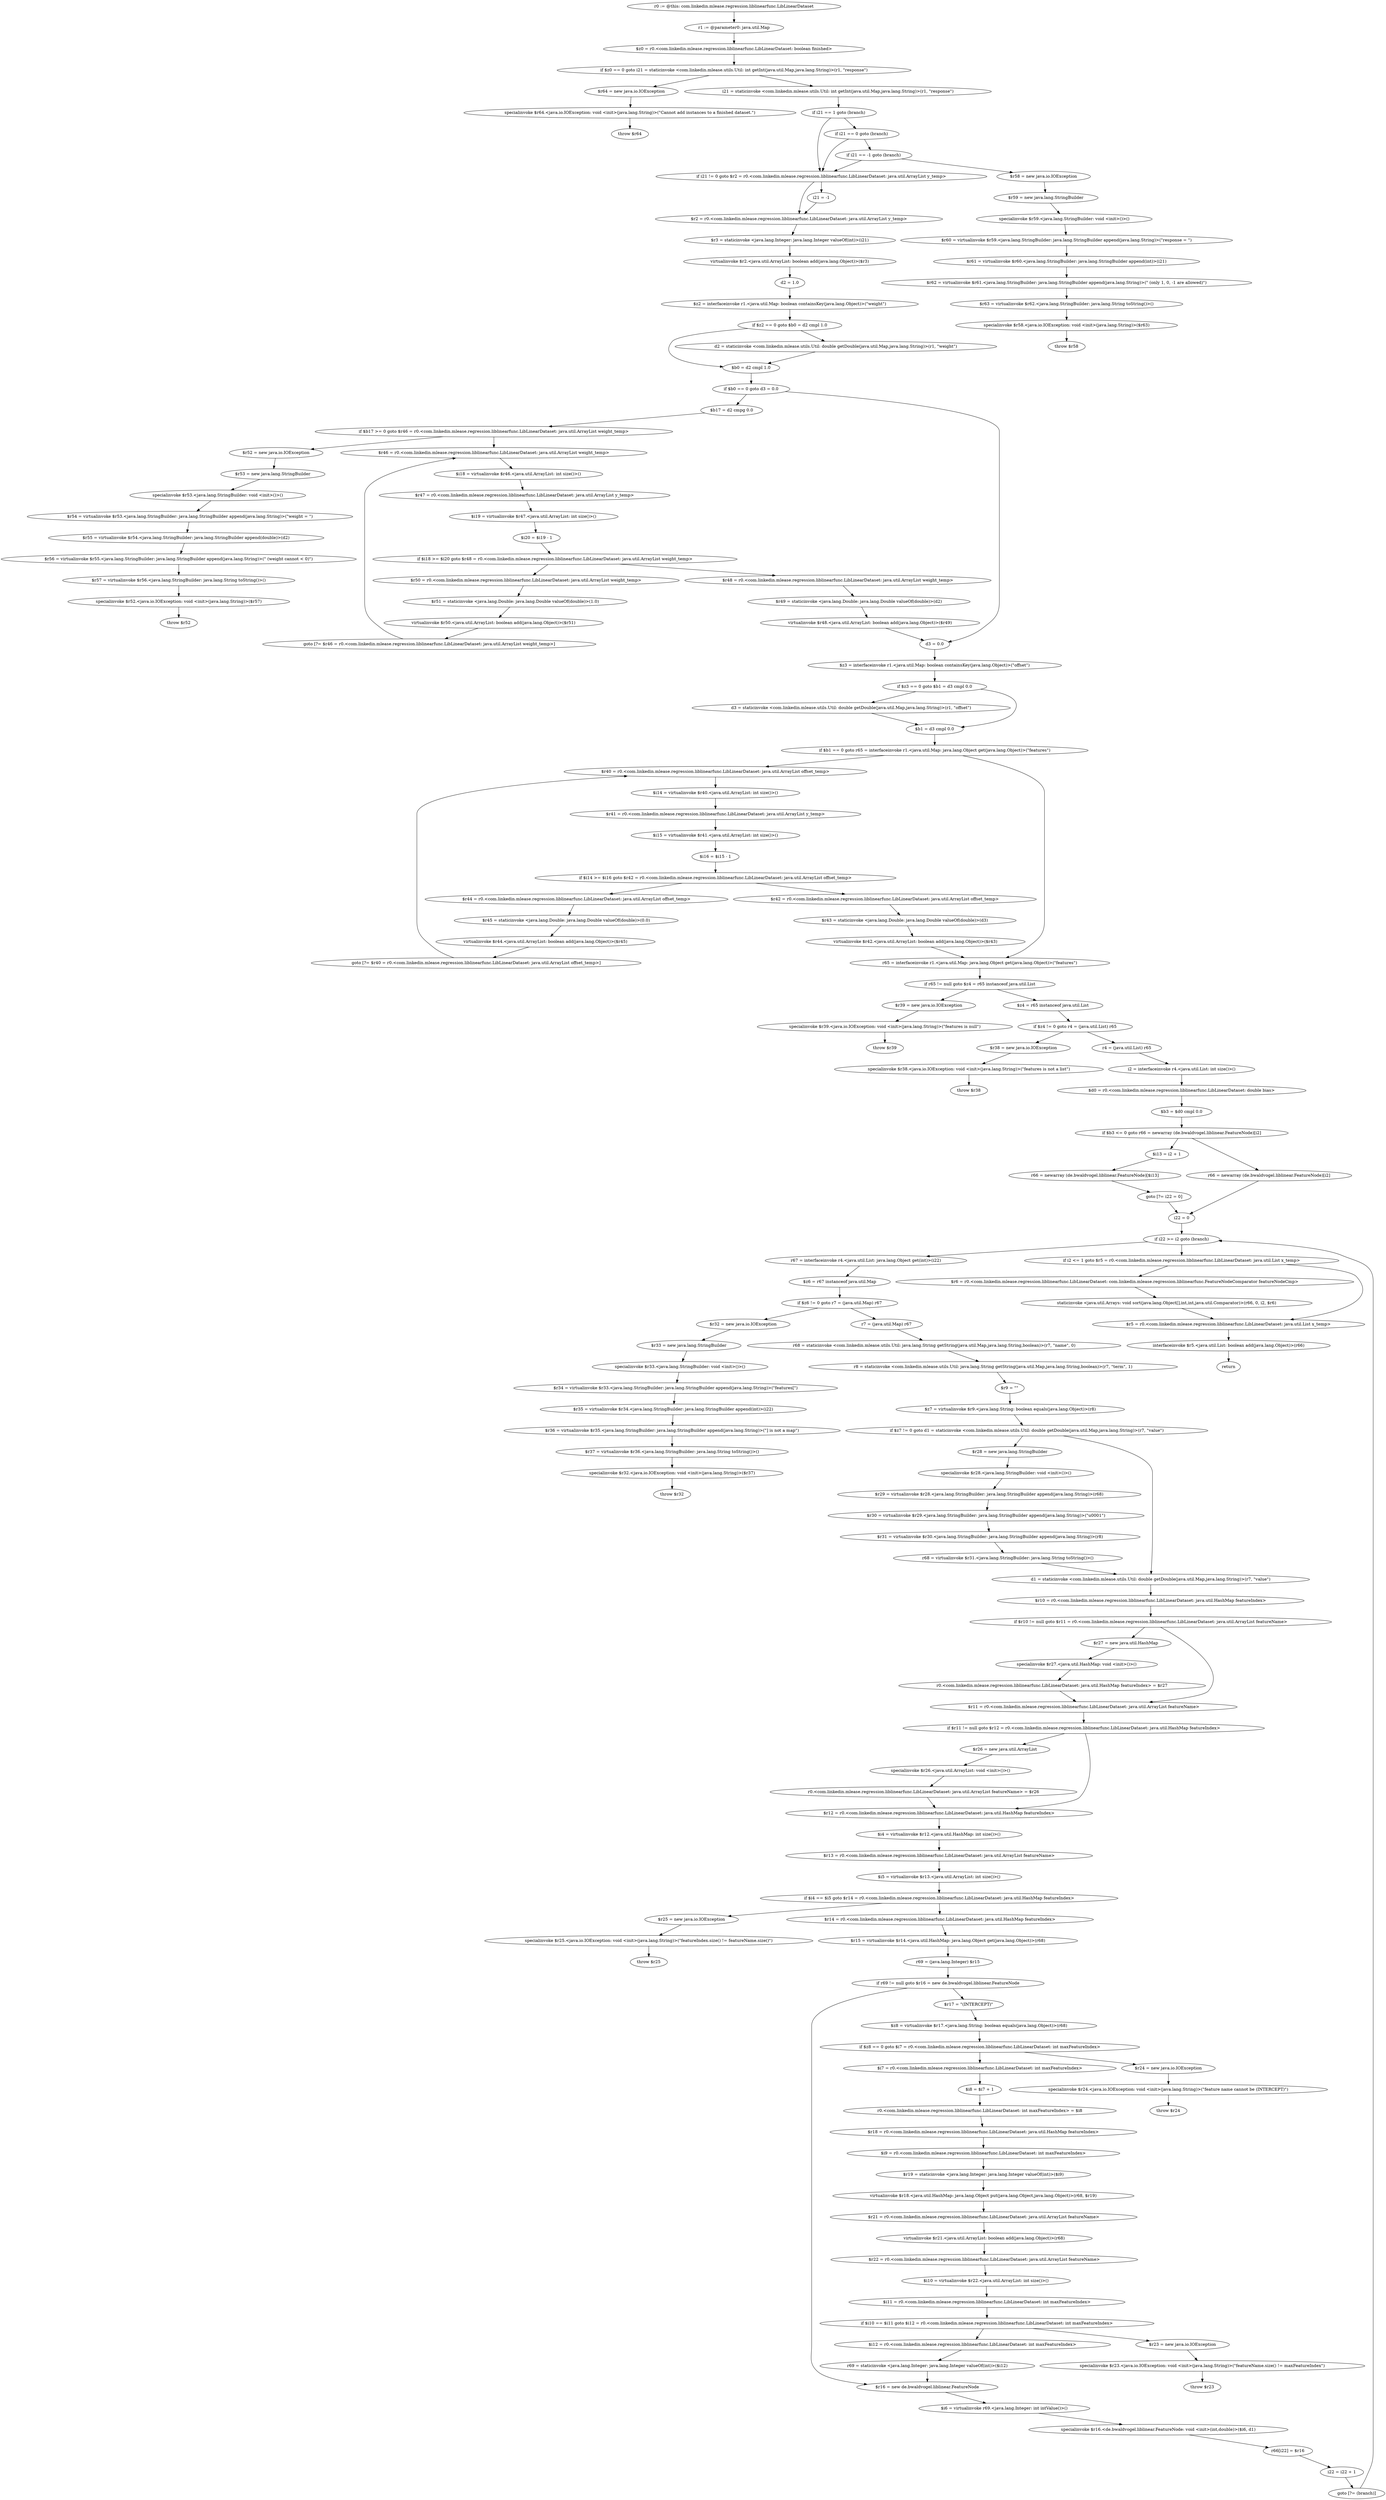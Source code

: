 digraph "unitGraph" {
    "r0 := @this: com.linkedin.mlease.regression.liblinearfunc.LibLinearDataset"
    "r1 := @parameter0: java.util.Map"
    "$z0 = r0.<com.linkedin.mlease.regression.liblinearfunc.LibLinearDataset: boolean finished>"
    "if $z0 == 0 goto i21 = staticinvoke <com.linkedin.mlease.utils.Util: int getInt(java.util.Map,java.lang.String)>(r1, \"response\")"
    "$r64 = new java.io.IOException"
    "specialinvoke $r64.<java.io.IOException: void <init>(java.lang.String)>(\"Cannot add instances to a finished dataset.\")"
    "throw $r64"
    "i21 = staticinvoke <com.linkedin.mlease.utils.Util: int getInt(java.util.Map,java.lang.String)>(r1, \"response\")"
    "if i21 == 1 goto (branch)"
    "if i21 == 0 goto (branch)"
    "if i21 == -1 goto (branch)"
    "$r58 = new java.io.IOException"
    "$r59 = new java.lang.StringBuilder"
    "specialinvoke $r59.<java.lang.StringBuilder: void <init>()>()"
    "$r60 = virtualinvoke $r59.<java.lang.StringBuilder: java.lang.StringBuilder append(java.lang.String)>(\"response = \")"
    "$r61 = virtualinvoke $r60.<java.lang.StringBuilder: java.lang.StringBuilder append(int)>(i21)"
    "$r62 = virtualinvoke $r61.<java.lang.StringBuilder: java.lang.StringBuilder append(java.lang.String)>(\" (only 1, 0, -1 are allowed)\")"
    "$r63 = virtualinvoke $r62.<java.lang.StringBuilder: java.lang.String toString()>()"
    "specialinvoke $r58.<java.io.IOException: void <init>(java.lang.String)>($r63)"
    "throw $r58"
    "if i21 != 0 goto $r2 = r0.<com.linkedin.mlease.regression.liblinearfunc.LibLinearDataset: java.util.ArrayList y_temp>"
    "i21 = -1"
    "$r2 = r0.<com.linkedin.mlease.regression.liblinearfunc.LibLinearDataset: java.util.ArrayList y_temp>"
    "$r3 = staticinvoke <java.lang.Integer: java.lang.Integer valueOf(int)>(i21)"
    "virtualinvoke $r2.<java.util.ArrayList: boolean add(java.lang.Object)>($r3)"
    "d2 = 1.0"
    "$z2 = interfaceinvoke r1.<java.util.Map: boolean containsKey(java.lang.Object)>(\"weight\")"
    "if $z2 == 0 goto $b0 = d2 cmpl 1.0"
    "d2 = staticinvoke <com.linkedin.mlease.utils.Util: double getDouble(java.util.Map,java.lang.String)>(r1, \"weight\")"
    "$b0 = d2 cmpl 1.0"
    "if $b0 == 0 goto d3 = 0.0"
    "$b17 = d2 cmpg 0.0"
    "if $b17 >= 0 goto $r46 = r0.<com.linkedin.mlease.regression.liblinearfunc.LibLinearDataset: java.util.ArrayList weight_temp>"
    "$r52 = new java.io.IOException"
    "$r53 = new java.lang.StringBuilder"
    "specialinvoke $r53.<java.lang.StringBuilder: void <init>()>()"
    "$r54 = virtualinvoke $r53.<java.lang.StringBuilder: java.lang.StringBuilder append(java.lang.String)>(\"weight = \")"
    "$r55 = virtualinvoke $r54.<java.lang.StringBuilder: java.lang.StringBuilder append(double)>(d2)"
    "$r56 = virtualinvoke $r55.<java.lang.StringBuilder: java.lang.StringBuilder append(java.lang.String)>(\" (weight cannot < 0)\")"
    "$r57 = virtualinvoke $r56.<java.lang.StringBuilder: java.lang.String toString()>()"
    "specialinvoke $r52.<java.io.IOException: void <init>(java.lang.String)>($r57)"
    "throw $r52"
    "$r46 = r0.<com.linkedin.mlease.regression.liblinearfunc.LibLinearDataset: java.util.ArrayList weight_temp>"
    "$i18 = virtualinvoke $r46.<java.util.ArrayList: int size()>()"
    "$r47 = r0.<com.linkedin.mlease.regression.liblinearfunc.LibLinearDataset: java.util.ArrayList y_temp>"
    "$i19 = virtualinvoke $r47.<java.util.ArrayList: int size()>()"
    "$i20 = $i19 - 1"
    "if $i18 >= $i20 goto $r48 = r0.<com.linkedin.mlease.regression.liblinearfunc.LibLinearDataset: java.util.ArrayList weight_temp>"
    "$r50 = r0.<com.linkedin.mlease.regression.liblinearfunc.LibLinearDataset: java.util.ArrayList weight_temp>"
    "$r51 = staticinvoke <java.lang.Double: java.lang.Double valueOf(double)>(1.0)"
    "virtualinvoke $r50.<java.util.ArrayList: boolean add(java.lang.Object)>($r51)"
    "goto [?= $r46 = r0.<com.linkedin.mlease.regression.liblinearfunc.LibLinearDataset: java.util.ArrayList weight_temp>]"
    "$r48 = r0.<com.linkedin.mlease.regression.liblinearfunc.LibLinearDataset: java.util.ArrayList weight_temp>"
    "$r49 = staticinvoke <java.lang.Double: java.lang.Double valueOf(double)>(d2)"
    "virtualinvoke $r48.<java.util.ArrayList: boolean add(java.lang.Object)>($r49)"
    "d3 = 0.0"
    "$z3 = interfaceinvoke r1.<java.util.Map: boolean containsKey(java.lang.Object)>(\"offset\")"
    "if $z3 == 0 goto $b1 = d3 cmpl 0.0"
    "d3 = staticinvoke <com.linkedin.mlease.utils.Util: double getDouble(java.util.Map,java.lang.String)>(r1, \"offset\")"
    "$b1 = d3 cmpl 0.0"
    "if $b1 == 0 goto r65 = interfaceinvoke r1.<java.util.Map: java.lang.Object get(java.lang.Object)>(\"features\")"
    "$r40 = r0.<com.linkedin.mlease.regression.liblinearfunc.LibLinearDataset: java.util.ArrayList offset_temp>"
    "$i14 = virtualinvoke $r40.<java.util.ArrayList: int size()>()"
    "$r41 = r0.<com.linkedin.mlease.regression.liblinearfunc.LibLinearDataset: java.util.ArrayList y_temp>"
    "$i15 = virtualinvoke $r41.<java.util.ArrayList: int size()>()"
    "$i16 = $i15 - 1"
    "if $i14 >= $i16 goto $r42 = r0.<com.linkedin.mlease.regression.liblinearfunc.LibLinearDataset: java.util.ArrayList offset_temp>"
    "$r44 = r0.<com.linkedin.mlease.regression.liblinearfunc.LibLinearDataset: java.util.ArrayList offset_temp>"
    "$r45 = staticinvoke <java.lang.Double: java.lang.Double valueOf(double)>(0.0)"
    "virtualinvoke $r44.<java.util.ArrayList: boolean add(java.lang.Object)>($r45)"
    "goto [?= $r40 = r0.<com.linkedin.mlease.regression.liblinearfunc.LibLinearDataset: java.util.ArrayList offset_temp>]"
    "$r42 = r0.<com.linkedin.mlease.regression.liblinearfunc.LibLinearDataset: java.util.ArrayList offset_temp>"
    "$r43 = staticinvoke <java.lang.Double: java.lang.Double valueOf(double)>(d3)"
    "virtualinvoke $r42.<java.util.ArrayList: boolean add(java.lang.Object)>($r43)"
    "r65 = interfaceinvoke r1.<java.util.Map: java.lang.Object get(java.lang.Object)>(\"features\")"
    "if r65 != null goto $z4 = r65 instanceof java.util.List"
    "$r39 = new java.io.IOException"
    "specialinvoke $r39.<java.io.IOException: void <init>(java.lang.String)>(\"features is null\")"
    "throw $r39"
    "$z4 = r65 instanceof java.util.List"
    "if $z4 != 0 goto r4 = (java.util.List) r65"
    "$r38 = new java.io.IOException"
    "specialinvoke $r38.<java.io.IOException: void <init>(java.lang.String)>(\"features is not a list\")"
    "throw $r38"
    "r4 = (java.util.List) r65"
    "i2 = interfaceinvoke r4.<java.util.List: int size()>()"
    "$d0 = r0.<com.linkedin.mlease.regression.liblinearfunc.LibLinearDataset: double bias>"
    "$b3 = $d0 cmpl 0.0"
    "if $b3 <= 0 goto r66 = newarray (de.bwaldvogel.liblinear.FeatureNode)[i2]"
    "$i13 = i2 + 1"
    "r66 = newarray (de.bwaldvogel.liblinear.FeatureNode)[$i13]"
    "goto [?= i22 = 0]"
    "r66 = newarray (de.bwaldvogel.liblinear.FeatureNode)[i2]"
    "i22 = 0"
    "if i22 >= i2 goto (branch)"
    "r67 = interfaceinvoke r4.<java.util.List: java.lang.Object get(int)>(i22)"
    "$z6 = r67 instanceof java.util.Map"
    "if $z6 != 0 goto r7 = (java.util.Map) r67"
    "$r32 = new java.io.IOException"
    "$r33 = new java.lang.StringBuilder"
    "specialinvoke $r33.<java.lang.StringBuilder: void <init>()>()"
    "$r34 = virtualinvoke $r33.<java.lang.StringBuilder: java.lang.StringBuilder append(java.lang.String)>(\"features[\")"
    "$r35 = virtualinvoke $r34.<java.lang.StringBuilder: java.lang.StringBuilder append(int)>(i22)"
    "$r36 = virtualinvoke $r35.<java.lang.StringBuilder: java.lang.StringBuilder append(java.lang.String)>(\"] is not a map\")"
    "$r37 = virtualinvoke $r36.<java.lang.StringBuilder: java.lang.String toString()>()"
    "specialinvoke $r32.<java.io.IOException: void <init>(java.lang.String)>($r37)"
    "throw $r32"
    "r7 = (java.util.Map) r67"
    "r68 = staticinvoke <com.linkedin.mlease.utils.Util: java.lang.String getString(java.util.Map,java.lang.String,boolean)>(r7, \"name\", 0)"
    "r8 = staticinvoke <com.linkedin.mlease.utils.Util: java.lang.String getString(java.util.Map,java.lang.String,boolean)>(r7, \"term\", 1)"
    "$r9 = \"\""
    "$z7 = virtualinvoke $r9.<java.lang.String: boolean equals(java.lang.Object)>(r8)"
    "if $z7 != 0 goto d1 = staticinvoke <com.linkedin.mlease.utils.Util: double getDouble(java.util.Map,java.lang.String)>(r7, \"value\")"
    "$r28 = new java.lang.StringBuilder"
    "specialinvoke $r28.<java.lang.StringBuilder: void <init>()>()"
    "$r29 = virtualinvoke $r28.<java.lang.StringBuilder: java.lang.StringBuilder append(java.lang.String)>(r68)"
    "$r30 = virtualinvoke $r29.<java.lang.StringBuilder: java.lang.StringBuilder append(java.lang.String)>(\"\u0001\")"
    "$r31 = virtualinvoke $r30.<java.lang.StringBuilder: java.lang.StringBuilder append(java.lang.String)>(r8)"
    "r68 = virtualinvoke $r31.<java.lang.StringBuilder: java.lang.String toString()>()"
    "d1 = staticinvoke <com.linkedin.mlease.utils.Util: double getDouble(java.util.Map,java.lang.String)>(r7, \"value\")"
    "$r10 = r0.<com.linkedin.mlease.regression.liblinearfunc.LibLinearDataset: java.util.HashMap featureIndex>"
    "if $r10 != null goto $r11 = r0.<com.linkedin.mlease.regression.liblinearfunc.LibLinearDataset: java.util.ArrayList featureName>"
    "$r27 = new java.util.HashMap"
    "specialinvoke $r27.<java.util.HashMap: void <init>()>()"
    "r0.<com.linkedin.mlease.regression.liblinearfunc.LibLinearDataset: java.util.HashMap featureIndex> = $r27"
    "$r11 = r0.<com.linkedin.mlease.regression.liblinearfunc.LibLinearDataset: java.util.ArrayList featureName>"
    "if $r11 != null goto $r12 = r0.<com.linkedin.mlease.regression.liblinearfunc.LibLinearDataset: java.util.HashMap featureIndex>"
    "$r26 = new java.util.ArrayList"
    "specialinvoke $r26.<java.util.ArrayList: void <init>()>()"
    "r0.<com.linkedin.mlease.regression.liblinearfunc.LibLinearDataset: java.util.ArrayList featureName> = $r26"
    "$r12 = r0.<com.linkedin.mlease.regression.liblinearfunc.LibLinearDataset: java.util.HashMap featureIndex>"
    "$i4 = virtualinvoke $r12.<java.util.HashMap: int size()>()"
    "$r13 = r0.<com.linkedin.mlease.regression.liblinearfunc.LibLinearDataset: java.util.ArrayList featureName>"
    "$i5 = virtualinvoke $r13.<java.util.ArrayList: int size()>()"
    "if $i4 == $i5 goto $r14 = r0.<com.linkedin.mlease.regression.liblinearfunc.LibLinearDataset: java.util.HashMap featureIndex>"
    "$r25 = new java.io.IOException"
    "specialinvoke $r25.<java.io.IOException: void <init>(java.lang.String)>(\"featureIndex.size() != featureName.size()\")"
    "throw $r25"
    "$r14 = r0.<com.linkedin.mlease.regression.liblinearfunc.LibLinearDataset: java.util.HashMap featureIndex>"
    "$r15 = virtualinvoke $r14.<java.util.HashMap: java.lang.Object get(java.lang.Object)>(r68)"
    "r69 = (java.lang.Integer) $r15"
    "if r69 != null goto $r16 = new de.bwaldvogel.liblinear.FeatureNode"
    "$r17 = \"(INTERCEPT)\""
    "$z8 = virtualinvoke $r17.<java.lang.String: boolean equals(java.lang.Object)>(r68)"
    "if $z8 == 0 goto $i7 = r0.<com.linkedin.mlease.regression.liblinearfunc.LibLinearDataset: int maxFeatureIndex>"
    "$r24 = new java.io.IOException"
    "specialinvoke $r24.<java.io.IOException: void <init>(java.lang.String)>(\"feature name cannot be (INTERCEPT)\")"
    "throw $r24"
    "$i7 = r0.<com.linkedin.mlease.regression.liblinearfunc.LibLinearDataset: int maxFeatureIndex>"
    "$i8 = $i7 + 1"
    "r0.<com.linkedin.mlease.regression.liblinearfunc.LibLinearDataset: int maxFeatureIndex> = $i8"
    "$r18 = r0.<com.linkedin.mlease.regression.liblinearfunc.LibLinearDataset: java.util.HashMap featureIndex>"
    "$i9 = r0.<com.linkedin.mlease.regression.liblinearfunc.LibLinearDataset: int maxFeatureIndex>"
    "$r19 = staticinvoke <java.lang.Integer: java.lang.Integer valueOf(int)>($i9)"
    "virtualinvoke $r18.<java.util.HashMap: java.lang.Object put(java.lang.Object,java.lang.Object)>(r68, $r19)"
    "$r21 = r0.<com.linkedin.mlease.regression.liblinearfunc.LibLinearDataset: java.util.ArrayList featureName>"
    "virtualinvoke $r21.<java.util.ArrayList: boolean add(java.lang.Object)>(r68)"
    "$r22 = r0.<com.linkedin.mlease.regression.liblinearfunc.LibLinearDataset: java.util.ArrayList featureName>"
    "$i10 = virtualinvoke $r22.<java.util.ArrayList: int size()>()"
    "$i11 = r0.<com.linkedin.mlease.regression.liblinearfunc.LibLinearDataset: int maxFeatureIndex>"
    "if $i10 == $i11 goto $i12 = r0.<com.linkedin.mlease.regression.liblinearfunc.LibLinearDataset: int maxFeatureIndex>"
    "$r23 = new java.io.IOException"
    "specialinvoke $r23.<java.io.IOException: void <init>(java.lang.String)>(\"featureName.size() != maxFeatureIndex\")"
    "throw $r23"
    "$i12 = r0.<com.linkedin.mlease.regression.liblinearfunc.LibLinearDataset: int maxFeatureIndex>"
    "r69 = staticinvoke <java.lang.Integer: java.lang.Integer valueOf(int)>($i12)"
    "$r16 = new de.bwaldvogel.liblinear.FeatureNode"
    "$i6 = virtualinvoke r69.<java.lang.Integer: int intValue()>()"
    "specialinvoke $r16.<de.bwaldvogel.liblinear.FeatureNode: void <init>(int,double)>($i6, d1)"
    "r66[i22] = $r16"
    "i22 = i22 + 1"
    "goto [?= (branch)]"
    "if i2 <= 1 goto $r5 = r0.<com.linkedin.mlease.regression.liblinearfunc.LibLinearDataset: java.util.List x_temp>"
    "$r6 = r0.<com.linkedin.mlease.regression.liblinearfunc.LibLinearDataset: com.linkedin.mlease.regression.liblinearfunc.FeatureNodeComparator featureNodeCmp>"
    "staticinvoke <java.util.Arrays: void sort(java.lang.Object[],int,int,java.util.Comparator)>(r66, 0, i2, $r6)"
    "$r5 = r0.<com.linkedin.mlease.regression.liblinearfunc.LibLinearDataset: java.util.List x_temp>"
    "interfaceinvoke $r5.<java.util.List: boolean add(java.lang.Object)>(r66)"
    "return"
    "r0 := @this: com.linkedin.mlease.regression.liblinearfunc.LibLinearDataset"->"r1 := @parameter0: java.util.Map";
    "r1 := @parameter0: java.util.Map"->"$z0 = r0.<com.linkedin.mlease.regression.liblinearfunc.LibLinearDataset: boolean finished>";
    "$z0 = r0.<com.linkedin.mlease.regression.liblinearfunc.LibLinearDataset: boolean finished>"->"if $z0 == 0 goto i21 = staticinvoke <com.linkedin.mlease.utils.Util: int getInt(java.util.Map,java.lang.String)>(r1, \"response\")";
    "if $z0 == 0 goto i21 = staticinvoke <com.linkedin.mlease.utils.Util: int getInt(java.util.Map,java.lang.String)>(r1, \"response\")"->"$r64 = new java.io.IOException";
    "if $z0 == 0 goto i21 = staticinvoke <com.linkedin.mlease.utils.Util: int getInt(java.util.Map,java.lang.String)>(r1, \"response\")"->"i21 = staticinvoke <com.linkedin.mlease.utils.Util: int getInt(java.util.Map,java.lang.String)>(r1, \"response\")";
    "$r64 = new java.io.IOException"->"specialinvoke $r64.<java.io.IOException: void <init>(java.lang.String)>(\"Cannot add instances to a finished dataset.\")";
    "specialinvoke $r64.<java.io.IOException: void <init>(java.lang.String)>(\"Cannot add instances to a finished dataset.\")"->"throw $r64";
    "i21 = staticinvoke <com.linkedin.mlease.utils.Util: int getInt(java.util.Map,java.lang.String)>(r1, \"response\")"->"if i21 == 1 goto (branch)";
    "if i21 == 1 goto (branch)"->"if i21 == 0 goto (branch)";
    "if i21 == 1 goto (branch)"->"if i21 != 0 goto $r2 = r0.<com.linkedin.mlease.regression.liblinearfunc.LibLinearDataset: java.util.ArrayList y_temp>";
    "if i21 == 0 goto (branch)"->"if i21 == -1 goto (branch)";
    "if i21 == 0 goto (branch)"->"if i21 != 0 goto $r2 = r0.<com.linkedin.mlease.regression.liblinearfunc.LibLinearDataset: java.util.ArrayList y_temp>";
    "if i21 == -1 goto (branch)"->"$r58 = new java.io.IOException";
    "if i21 == -1 goto (branch)"->"if i21 != 0 goto $r2 = r0.<com.linkedin.mlease.regression.liblinearfunc.LibLinearDataset: java.util.ArrayList y_temp>";
    "$r58 = new java.io.IOException"->"$r59 = new java.lang.StringBuilder";
    "$r59 = new java.lang.StringBuilder"->"specialinvoke $r59.<java.lang.StringBuilder: void <init>()>()";
    "specialinvoke $r59.<java.lang.StringBuilder: void <init>()>()"->"$r60 = virtualinvoke $r59.<java.lang.StringBuilder: java.lang.StringBuilder append(java.lang.String)>(\"response = \")";
    "$r60 = virtualinvoke $r59.<java.lang.StringBuilder: java.lang.StringBuilder append(java.lang.String)>(\"response = \")"->"$r61 = virtualinvoke $r60.<java.lang.StringBuilder: java.lang.StringBuilder append(int)>(i21)";
    "$r61 = virtualinvoke $r60.<java.lang.StringBuilder: java.lang.StringBuilder append(int)>(i21)"->"$r62 = virtualinvoke $r61.<java.lang.StringBuilder: java.lang.StringBuilder append(java.lang.String)>(\" (only 1, 0, -1 are allowed)\")";
    "$r62 = virtualinvoke $r61.<java.lang.StringBuilder: java.lang.StringBuilder append(java.lang.String)>(\" (only 1, 0, -1 are allowed)\")"->"$r63 = virtualinvoke $r62.<java.lang.StringBuilder: java.lang.String toString()>()";
    "$r63 = virtualinvoke $r62.<java.lang.StringBuilder: java.lang.String toString()>()"->"specialinvoke $r58.<java.io.IOException: void <init>(java.lang.String)>($r63)";
    "specialinvoke $r58.<java.io.IOException: void <init>(java.lang.String)>($r63)"->"throw $r58";
    "if i21 != 0 goto $r2 = r0.<com.linkedin.mlease.regression.liblinearfunc.LibLinearDataset: java.util.ArrayList y_temp>"->"i21 = -1";
    "if i21 != 0 goto $r2 = r0.<com.linkedin.mlease.regression.liblinearfunc.LibLinearDataset: java.util.ArrayList y_temp>"->"$r2 = r0.<com.linkedin.mlease.regression.liblinearfunc.LibLinearDataset: java.util.ArrayList y_temp>";
    "i21 = -1"->"$r2 = r0.<com.linkedin.mlease.regression.liblinearfunc.LibLinearDataset: java.util.ArrayList y_temp>";
    "$r2 = r0.<com.linkedin.mlease.regression.liblinearfunc.LibLinearDataset: java.util.ArrayList y_temp>"->"$r3 = staticinvoke <java.lang.Integer: java.lang.Integer valueOf(int)>(i21)";
    "$r3 = staticinvoke <java.lang.Integer: java.lang.Integer valueOf(int)>(i21)"->"virtualinvoke $r2.<java.util.ArrayList: boolean add(java.lang.Object)>($r3)";
    "virtualinvoke $r2.<java.util.ArrayList: boolean add(java.lang.Object)>($r3)"->"d2 = 1.0";
    "d2 = 1.0"->"$z2 = interfaceinvoke r1.<java.util.Map: boolean containsKey(java.lang.Object)>(\"weight\")";
    "$z2 = interfaceinvoke r1.<java.util.Map: boolean containsKey(java.lang.Object)>(\"weight\")"->"if $z2 == 0 goto $b0 = d2 cmpl 1.0";
    "if $z2 == 0 goto $b0 = d2 cmpl 1.0"->"d2 = staticinvoke <com.linkedin.mlease.utils.Util: double getDouble(java.util.Map,java.lang.String)>(r1, \"weight\")";
    "if $z2 == 0 goto $b0 = d2 cmpl 1.0"->"$b0 = d2 cmpl 1.0";
    "d2 = staticinvoke <com.linkedin.mlease.utils.Util: double getDouble(java.util.Map,java.lang.String)>(r1, \"weight\")"->"$b0 = d2 cmpl 1.0";
    "$b0 = d2 cmpl 1.0"->"if $b0 == 0 goto d3 = 0.0";
    "if $b0 == 0 goto d3 = 0.0"->"$b17 = d2 cmpg 0.0";
    "if $b0 == 0 goto d3 = 0.0"->"d3 = 0.0";
    "$b17 = d2 cmpg 0.0"->"if $b17 >= 0 goto $r46 = r0.<com.linkedin.mlease.regression.liblinearfunc.LibLinearDataset: java.util.ArrayList weight_temp>";
    "if $b17 >= 0 goto $r46 = r0.<com.linkedin.mlease.regression.liblinearfunc.LibLinearDataset: java.util.ArrayList weight_temp>"->"$r52 = new java.io.IOException";
    "if $b17 >= 0 goto $r46 = r0.<com.linkedin.mlease.regression.liblinearfunc.LibLinearDataset: java.util.ArrayList weight_temp>"->"$r46 = r0.<com.linkedin.mlease.regression.liblinearfunc.LibLinearDataset: java.util.ArrayList weight_temp>";
    "$r52 = new java.io.IOException"->"$r53 = new java.lang.StringBuilder";
    "$r53 = new java.lang.StringBuilder"->"specialinvoke $r53.<java.lang.StringBuilder: void <init>()>()";
    "specialinvoke $r53.<java.lang.StringBuilder: void <init>()>()"->"$r54 = virtualinvoke $r53.<java.lang.StringBuilder: java.lang.StringBuilder append(java.lang.String)>(\"weight = \")";
    "$r54 = virtualinvoke $r53.<java.lang.StringBuilder: java.lang.StringBuilder append(java.lang.String)>(\"weight = \")"->"$r55 = virtualinvoke $r54.<java.lang.StringBuilder: java.lang.StringBuilder append(double)>(d2)";
    "$r55 = virtualinvoke $r54.<java.lang.StringBuilder: java.lang.StringBuilder append(double)>(d2)"->"$r56 = virtualinvoke $r55.<java.lang.StringBuilder: java.lang.StringBuilder append(java.lang.String)>(\" (weight cannot < 0)\")";
    "$r56 = virtualinvoke $r55.<java.lang.StringBuilder: java.lang.StringBuilder append(java.lang.String)>(\" (weight cannot < 0)\")"->"$r57 = virtualinvoke $r56.<java.lang.StringBuilder: java.lang.String toString()>()";
    "$r57 = virtualinvoke $r56.<java.lang.StringBuilder: java.lang.String toString()>()"->"specialinvoke $r52.<java.io.IOException: void <init>(java.lang.String)>($r57)";
    "specialinvoke $r52.<java.io.IOException: void <init>(java.lang.String)>($r57)"->"throw $r52";
    "$r46 = r0.<com.linkedin.mlease.regression.liblinearfunc.LibLinearDataset: java.util.ArrayList weight_temp>"->"$i18 = virtualinvoke $r46.<java.util.ArrayList: int size()>()";
    "$i18 = virtualinvoke $r46.<java.util.ArrayList: int size()>()"->"$r47 = r0.<com.linkedin.mlease.regression.liblinearfunc.LibLinearDataset: java.util.ArrayList y_temp>";
    "$r47 = r0.<com.linkedin.mlease.regression.liblinearfunc.LibLinearDataset: java.util.ArrayList y_temp>"->"$i19 = virtualinvoke $r47.<java.util.ArrayList: int size()>()";
    "$i19 = virtualinvoke $r47.<java.util.ArrayList: int size()>()"->"$i20 = $i19 - 1";
    "$i20 = $i19 - 1"->"if $i18 >= $i20 goto $r48 = r0.<com.linkedin.mlease.regression.liblinearfunc.LibLinearDataset: java.util.ArrayList weight_temp>";
    "if $i18 >= $i20 goto $r48 = r0.<com.linkedin.mlease.regression.liblinearfunc.LibLinearDataset: java.util.ArrayList weight_temp>"->"$r50 = r0.<com.linkedin.mlease.regression.liblinearfunc.LibLinearDataset: java.util.ArrayList weight_temp>";
    "if $i18 >= $i20 goto $r48 = r0.<com.linkedin.mlease.regression.liblinearfunc.LibLinearDataset: java.util.ArrayList weight_temp>"->"$r48 = r0.<com.linkedin.mlease.regression.liblinearfunc.LibLinearDataset: java.util.ArrayList weight_temp>";
    "$r50 = r0.<com.linkedin.mlease.regression.liblinearfunc.LibLinearDataset: java.util.ArrayList weight_temp>"->"$r51 = staticinvoke <java.lang.Double: java.lang.Double valueOf(double)>(1.0)";
    "$r51 = staticinvoke <java.lang.Double: java.lang.Double valueOf(double)>(1.0)"->"virtualinvoke $r50.<java.util.ArrayList: boolean add(java.lang.Object)>($r51)";
    "virtualinvoke $r50.<java.util.ArrayList: boolean add(java.lang.Object)>($r51)"->"goto [?= $r46 = r0.<com.linkedin.mlease.regression.liblinearfunc.LibLinearDataset: java.util.ArrayList weight_temp>]";
    "goto [?= $r46 = r0.<com.linkedin.mlease.regression.liblinearfunc.LibLinearDataset: java.util.ArrayList weight_temp>]"->"$r46 = r0.<com.linkedin.mlease.regression.liblinearfunc.LibLinearDataset: java.util.ArrayList weight_temp>";
    "$r48 = r0.<com.linkedin.mlease.regression.liblinearfunc.LibLinearDataset: java.util.ArrayList weight_temp>"->"$r49 = staticinvoke <java.lang.Double: java.lang.Double valueOf(double)>(d2)";
    "$r49 = staticinvoke <java.lang.Double: java.lang.Double valueOf(double)>(d2)"->"virtualinvoke $r48.<java.util.ArrayList: boolean add(java.lang.Object)>($r49)";
    "virtualinvoke $r48.<java.util.ArrayList: boolean add(java.lang.Object)>($r49)"->"d3 = 0.0";
    "d3 = 0.0"->"$z3 = interfaceinvoke r1.<java.util.Map: boolean containsKey(java.lang.Object)>(\"offset\")";
    "$z3 = interfaceinvoke r1.<java.util.Map: boolean containsKey(java.lang.Object)>(\"offset\")"->"if $z3 == 0 goto $b1 = d3 cmpl 0.0";
    "if $z3 == 0 goto $b1 = d3 cmpl 0.0"->"d3 = staticinvoke <com.linkedin.mlease.utils.Util: double getDouble(java.util.Map,java.lang.String)>(r1, \"offset\")";
    "if $z3 == 0 goto $b1 = d3 cmpl 0.0"->"$b1 = d3 cmpl 0.0";
    "d3 = staticinvoke <com.linkedin.mlease.utils.Util: double getDouble(java.util.Map,java.lang.String)>(r1, \"offset\")"->"$b1 = d3 cmpl 0.0";
    "$b1 = d3 cmpl 0.0"->"if $b1 == 0 goto r65 = interfaceinvoke r1.<java.util.Map: java.lang.Object get(java.lang.Object)>(\"features\")";
    "if $b1 == 0 goto r65 = interfaceinvoke r1.<java.util.Map: java.lang.Object get(java.lang.Object)>(\"features\")"->"$r40 = r0.<com.linkedin.mlease.regression.liblinearfunc.LibLinearDataset: java.util.ArrayList offset_temp>";
    "if $b1 == 0 goto r65 = interfaceinvoke r1.<java.util.Map: java.lang.Object get(java.lang.Object)>(\"features\")"->"r65 = interfaceinvoke r1.<java.util.Map: java.lang.Object get(java.lang.Object)>(\"features\")";
    "$r40 = r0.<com.linkedin.mlease.regression.liblinearfunc.LibLinearDataset: java.util.ArrayList offset_temp>"->"$i14 = virtualinvoke $r40.<java.util.ArrayList: int size()>()";
    "$i14 = virtualinvoke $r40.<java.util.ArrayList: int size()>()"->"$r41 = r0.<com.linkedin.mlease.regression.liblinearfunc.LibLinearDataset: java.util.ArrayList y_temp>";
    "$r41 = r0.<com.linkedin.mlease.regression.liblinearfunc.LibLinearDataset: java.util.ArrayList y_temp>"->"$i15 = virtualinvoke $r41.<java.util.ArrayList: int size()>()";
    "$i15 = virtualinvoke $r41.<java.util.ArrayList: int size()>()"->"$i16 = $i15 - 1";
    "$i16 = $i15 - 1"->"if $i14 >= $i16 goto $r42 = r0.<com.linkedin.mlease.regression.liblinearfunc.LibLinearDataset: java.util.ArrayList offset_temp>";
    "if $i14 >= $i16 goto $r42 = r0.<com.linkedin.mlease.regression.liblinearfunc.LibLinearDataset: java.util.ArrayList offset_temp>"->"$r44 = r0.<com.linkedin.mlease.regression.liblinearfunc.LibLinearDataset: java.util.ArrayList offset_temp>";
    "if $i14 >= $i16 goto $r42 = r0.<com.linkedin.mlease.regression.liblinearfunc.LibLinearDataset: java.util.ArrayList offset_temp>"->"$r42 = r0.<com.linkedin.mlease.regression.liblinearfunc.LibLinearDataset: java.util.ArrayList offset_temp>";
    "$r44 = r0.<com.linkedin.mlease.regression.liblinearfunc.LibLinearDataset: java.util.ArrayList offset_temp>"->"$r45 = staticinvoke <java.lang.Double: java.lang.Double valueOf(double)>(0.0)";
    "$r45 = staticinvoke <java.lang.Double: java.lang.Double valueOf(double)>(0.0)"->"virtualinvoke $r44.<java.util.ArrayList: boolean add(java.lang.Object)>($r45)";
    "virtualinvoke $r44.<java.util.ArrayList: boolean add(java.lang.Object)>($r45)"->"goto [?= $r40 = r0.<com.linkedin.mlease.regression.liblinearfunc.LibLinearDataset: java.util.ArrayList offset_temp>]";
    "goto [?= $r40 = r0.<com.linkedin.mlease.regression.liblinearfunc.LibLinearDataset: java.util.ArrayList offset_temp>]"->"$r40 = r0.<com.linkedin.mlease.regression.liblinearfunc.LibLinearDataset: java.util.ArrayList offset_temp>";
    "$r42 = r0.<com.linkedin.mlease.regression.liblinearfunc.LibLinearDataset: java.util.ArrayList offset_temp>"->"$r43 = staticinvoke <java.lang.Double: java.lang.Double valueOf(double)>(d3)";
    "$r43 = staticinvoke <java.lang.Double: java.lang.Double valueOf(double)>(d3)"->"virtualinvoke $r42.<java.util.ArrayList: boolean add(java.lang.Object)>($r43)";
    "virtualinvoke $r42.<java.util.ArrayList: boolean add(java.lang.Object)>($r43)"->"r65 = interfaceinvoke r1.<java.util.Map: java.lang.Object get(java.lang.Object)>(\"features\")";
    "r65 = interfaceinvoke r1.<java.util.Map: java.lang.Object get(java.lang.Object)>(\"features\")"->"if r65 != null goto $z4 = r65 instanceof java.util.List";
    "if r65 != null goto $z4 = r65 instanceof java.util.List"->"$r39 = new java.io.IOException";
    "if r65 != null goto $z4 = r65 instanceof java.util.List"->"$z4 = r65 instanceof java.util.List";
    "$r39 = new java.io.IOException"->"specialinvoke $r39.<java.io.IOException: void <init>(java.lang.String)>(\"features is null\")";
    "specialinvoke $r39.<java.io.IOException: void <init>(java.lang.String)>(\"features is null\")"->"throw $r39";
    "$z4 = r65 instanceof java.util.List"->"if $z4 != 0 goto r4 = (java.util.List) r65";
    "if $z4 != 0 goto r4 = (java.util.List) r65"->"$r38 = new java.io.IOException";
    "if $z4 != 0 goto r4 = (java.util.List) r65"->"r4 = (java.util.List) r65";
    "$r38 = new java.io.IOException"->"specialinvoke $r38.<java.io.IOException: void <init>(java.lang.String)>(\"features is not a list\")";
    "specialinvoke $r38.<java.io.IOException: void <init>(java.lang.String)>(\"features is not a list\")"->"throw $r38";
    "r4 = (java.util.List) r65"->"i2 = interfaceinvoke r4.<java.util.List: int size()>()";
    "i2 = interfaceinvoke r4.<java.util.List: int size()>()"->"$d0 = r0.<com.linkedin.mlease.regression.liblinearfunc.LibLinearDataset: double bias>";
    "$d0 = r0.<com.linkedin.mlease.regression.liblinearfunc.LibLinearDataset: double bias>"->"$b3 = $d0 cmpl 0.0";
    "$b3 = $d0 cmpl 0.0"->"if $b3 <= 0 goto r66 = newarray (de.bwaldvogel.liblinear.FeatureNode)[i2]";
    "if $b3 <= 0 goto r66 = newarray (de.bwaldvogel.liblinear.FeatureNode)[i2]"->"$i13 = i2 + 1";
    "if $b3 <= 0 goto r66 = newarray (de.bwaldvogel.liblinear.FeatureNode)[i2]"->"r66 = newarray (de.bwaldvogel.liblinear.FeatureNode)[i2]";
    "$i13 = i2 + 1"->"r66 = newarray (de.bwaldvogel.liblinear.FeatureNode)[$i13]";
    "r66 = newarray (de.bwaldvogel.liblinear.FeatureNode)[$i13]"->"goto [?= i22 = 0]";
    "goto [?= i22 = 0]"->"i22 = 0";
    "r66 = newarray (de.bwaldvogel.liblinear.FeatureNode)[i2]"->"i22 = 0";
    "i22 = 0"->"if i22 >= i2 goto (branch)";
    "if i22 >= i2 goto (branch)"->"r67 = interfaceinvoke r4.<java.util.List: java.lang.Object get(int)>(i22)";
    "if i22 >= i2 goto (branch)"->"if i2 <= 1 goto $r5 = r0.<com.linkedin.mlease.regression.liblinearfunc.LibLinearDataset: java.util.List x_temp>";
    "r67 = interfaceinvoke r4.<java.util.List: java.lang.Object get(int)>(i22)"->"$z6 = r67 instanceof java.util.Map";
    "$z6 = r67 instanceof java.util.Map"->"if $z6 != 0 goto r7 = (java.util.Map) r67";
    "if $z6 != 0 goto r7 = (java.util.Map) r67"->"$r32 = new java.io.IOException";
    "if $z6 != 0 goto r7 = (java.util.Map) r67"->"r7 = (java.util.Map) r67";
    "$r32 = new java.io.IOException"->"$r33 = new java.lang.StringBuilder";
    "$r33 = new java.lang.StringBuilder"->"specialinvoke $r33.<java.lang.StringBuilder: void <init>()>()";
    "specialinvoke $r33.<java.lang.StringBuilder: void <init>()>()"->"$r34 = virtualinvoke $r33.<java.lang.StringBuilder: java.lang.StringBuilder append(java.lang.String)>(\"features[\")";
    "$r34 = virtualinvoke $r33.<java.lang.StringBuilder: java.lang.StringBuilder append(java.lang.String)>(\"features[\")"->"$r35 = virtualinvoke $r34.<java.lang.StringBuilder: java.lang.StringBuilder append(int)>(i22)";
    "$r35 = virtualinvoke $r34.<java.lang.StringBuilder: java.lang.StringBuilder append(int)>(i22)"->"$r36 = virtualinvoke $r35.<java.lang.StringBuilder: java.lang.StringBuilder append(java.lang.String)>(\"] is not a map\")";
    "$r36 = virtualinvoke $r35.<java.lang.StringBuilder: java.lang.StringBuilder append(java.lang.String)>(\"] is not a map\")"->"$r37 = virtualinvoke $r36.<java.lang.StringBuilder: java.lang.String toString()>()";
    "$r37 = virtualinvoke $r36.<java.lang.StringBuilder: java.lang.String toString()>()"->"specialinvoke $r32.<java.io.IOException: void <init>(java.lang.String)>($r37)";
    "specialinvoke $r32.<java.io.IOException: void <init>(java.lang.String)>($r37)"->"throw $r32";
    "r7 = (java.util.Map) r67"->"r68 = staticinvoke <com.linkedin.mlease.utils.Util: java.lang.String getString(java.util.Map,java.lang.String,boolean)>(r7, \"name\", 0)";
    "r68 = staticinvoke <com.linkedin.mlease.utils.Util: java.lang.String getString(java.util.Map,java.lang.String,boolean)>(r7, \"name\", 0)"->"r8 = staticinvoke <com.linkedin.mlease.utils.Util: java.lang.String getString(java.util.Map,java.lang.String,boolean)>(r7, \"term\", 1)";
    "r8 = staticinvoke <com.linkedin.mlease.utils.Util: java.lang.String getString(java.util.Map,java.lang.String,boolean)>(r7, \"term\", 1)"->"$r9 = \"\"";
    "$r9 = \"\""->"$z7 = virtualinvoke $r9.<java.lang.String: boolean equals(java.lang.Object)>(r8)";
    "$z7 = virtualinvoke $r9.<java.lang.String: boolean equals(java.lang.Object)>(r8)"->"if $z7 != 0 goto d1 = staticinvoke <com.linkedin.mlease.utils.Util: double getDouble(java.util.Map,java.lang.String)>(r7, \"value\")";
    "if $z7 != 0 goto d1 = staticinvoke <com.linkedin.mlease.utils.Util: double getDouble(java.util.Map,java.lang.String)>(r7, \"value\")"->"$r28 = new java.lang.StringBuilder";
    "if $z7 != 0 goto d1 = staticinvoke <com.linkedin.mlease.utils.Util: double getDouble(java.util.Map,java.lang.String)>(r7, \"value\")"->"d1 = staticinvoke <com.linkedin.mlease.utils.Util: double getDouble(java.util.Map,java.lang.String)>(r7, \"value\")";
    "$r28 = new java.lang.StringBuilder"->"specialinvoke $r28.<java.lang.StringBuilder: void <init>()>()";
    "specialinvoke $r28.<java.lang.StringBuilder: void <init>()>()"->"$r29 = virtualinvoke $r28.<java.lang.StringBuilder: java.lang.StringBuilder append(java.lang.String)>(r68)";
    "$r29 = virtualinvoke $r28.<java.lang.StringBuilder: java.lang.StringBuilder append(java.lang.String)>(r68)"->"$r30 = virtualinvoke $r29.<java.lang.StringBuilder: java.lang.StringBuilder append(java.lang.String)>(\"\u0001\")";
    "$r30 = virtualinvoke $r29.<java.lang.StringBuilder: java.lang.StringBuilder append(java.lang.String)>(\"\u0001\")"->"$r31 = virtualinvoke $r30.<java.lang.StringBuilder: java.lang.StringBuilder append(java.lang.String)>(r8)";
    "$r31 = virtualinvoke $r30.<java.lang.StringBuilder: java.lang.StringBuilder append(java.lang.String)>(r8)"->"r68 = virtualinvoke $r31.<java.lang.StringBuilder: java.lang.String toString()>()";
    "r68 = virtualinvoke $r31.<java.lang.StringBuilder: java.lang.String toString()>()"->"d1 = staticinvoke <com.linkedin.mlease.utils.Util: double getDouble(java.util.Map,java.lang.String)>(r7, \"value\")";
    "d1 = staticinvoke <com.linkedin.mlease.utils.Util: double getDouble(java.util.Map,java.lang.String)>(r7, \"value\")"->"$r10 = r0.<com.linkedin.mlease.regression.liblinearfunc.LibLinearDataset: java.util.HashMap featureIndex>";
    "$r10 = r0.<com.linkedin.mlease.regression.liblinearfunc.LibLinearDataset: java.util.HashMap featureIndex>"->"if $r10 != null goto $r11 = r0.<com.linkedin.mlease.regression.liblinearfunc.LibLinearDataset: java.util.ArrayList featureName>";
    "if $r10 != null goto $r11 = r0.<com.linkedin.mlease.regression.liblinearfunc.LibLinearDataset: java.util.ArrayList featureName>"->"$r27 = new java.util.HashMap";
    "if $r10 != null goto $r11 = r0.<com.linkedin.mlease.regression.liblinearfunc.LibLinearDataset: java.util.ArrayList featureName>"->"$r11 = r0.<com.linkedin.mlease.regression.liblinearfunc.LibLinearDataset: java.util.ArrayList featureName>";
    "$r27 = new java.util.HashMap"->"specialinvoke $r27.<java.util.HashMap: void <init>()>()";
    "specialinvoke $r27.<java.util.HashMap: void <init>()>()"->"r0.<com.linkedin.mlease.regression.liblinearfunc.LibLinearDataset: java.util.HashMap featureIndex> = $r27";
    "r0.<com.linkedin.mlease.regression.liblinearfunc.LibLinearDataset: java.util.HashMap featureIndex> = $r27"->"$r11 = r0.<com.linkedin.mlease.regression.liblinearfunc.LibLinearDataset: java.util.ArrayList featureName>";
    "$r11 = r0.<com.linkedin.mlease.regression.liblinearfunc.LibLinearDataset: java.util.ArrayList featureName>"->"if $r11 != null goto $r12 = r0.<com.linkedin.mlease.regression.liblinearfunc.LibLinearDataset: java.util.HashMap featureIndex>";
    "if $r11 != null goto $r12 = r0.<com.linkedin.mlease.regression.liblinearfunc.LibLinearDataset: java.util.HashMap featureIndex>"->"$r26 = new java.util.ArrayList";
    "if $r11 != null goto $r12 = r0.<com.linkedin.mlease.regression.liblinearfunc.LibLinearDataset: java.util.HashMap featureIndex>"->"$r12 = r0.<com.linkedin.mlease.regression.liblinearfunc.LibLinearDataset: java.util.HashMap featureIndex>";
    "$r26 = new java.util.ArrayList"->"specialinvoke $r26.<java.util.ArrayList: void <init>()>()";
    "specialinvoke $r26.<java.util.ArrayList: void <init>()>()"->"r0.<com.linkedin.mlease.regression.liblinearfunc.LibLinearDataset: java.util.ArrayList featureName> = $r26";
    "r0.<com.linkedin.mlease.regression.liblinearfunc.LibLinearDataset: java.util.ArrayList featureName> = $r26"->"$r12 = r0.<com.linkedin.mlease.regression.liblinearfunc.LibLinearDataset: java.util.HashMap featureIndex>";
    "$r12 = r0.<com.linkedin.mlease.regression.liblinearfunc.LibLinearDataset: java.util.HashMap featureIndex>"->"$i4 = virtualinvoke $r12.<java.util.HashMap: int size()>()";
    "$i4 = virtualinvoke $r12.<java.util.HashMap: int size()>()"->"$r13 = r0.<com.linkedin.mlease.regression.liblinearfunc.LibLinearDataset: java.util.ArrayList featureName>";
    "$r13 = r0.<com.linkedin.mlease.regression.liblinearfunc.LibLinearDataset: java.util.ArrayList featureName>"->"$i5 = virtualinvoke $r13.<java.util.ArrayList: int size()>()";
    "$i5 = virtualinvoke $r13.<java.util.ArrayList: int size()>()"->"if $i4 == $i5 goto $r14 = r0.<com.linkedin.mlease.regression.liblinearfunc.LibLinearDataset: java.util.HashMap featureIndex>";
    "if $i4 == $i5 goto $r14 = r0.<com.linkedin.mlease.regression.liblinearfunc.LibLinearDataset: java.util.HashMap featureIndex>"->"$r25 = new java.io.IOException";
    "if $i4 == $i5 goto $r14 = r0.<com.linkedin.mlease.regression.liblinearfunc.LibLinearDataset: java.util.HashMap featureIndex>"->"$r14 = r0.<com.linkedin.mlease.regression.liblinearfunc.LibLinearDataset: java.util.HashMap featureIndex>";
    "$r25 = new java.io.IOException"->"specialinvoke $r25.<java.io.IOException: void <init>(java.lang.String)>(\"featureIndex.size() != featureName.size()\")";
    "specialinvoke $r25.<java.io.IOException: void <init>(java.lang.String)>(\"featureIndex.size() != featureName.size()\")"->"throw $r25";
    "$r14 = r0.<com.linkedin.mlease.regression.liblinearfunc.LibLinearDataset: java.util.HashMap featureIndex>"->"$r15 = virtualinvoke $r14.<java.util.HashMap: java.lang.Object get(java.lang.Object)>(r68)";
    "$r15 = virtualinvoke $r14.<java.util.HashMap: java.lang.Object get(java.lang.Object)>(r68)"->"r69 = (java.lang.Integer) $r15";
    "r69 = (java.lang.Integer) $r15"->"if r69 != null goto $r16 = new de.bwaldvogel.liblinear.FeatureNode";
    "if r69 != null goto $r16 = new de.bwaldvogel.liblinear.FeatureNode"->"$r17 = \"(INTERCEPT)\"";
    "if r69 != null goto $r16 = new de.bwaldvogel.liblinear.FeatureNode"->"$r16 = new de.bwaldvogel.liblinear.FeatureNode";
    "$r17 = \"(INTERCEPT)\""->"$z8 = virtualinvoke $r17.<java.lang.String: boolean equals(java.lang.Object)>(r68)";
    "$z8 = virtualinvoke $r17.<java.lang.String: boolean equals(java.lang.Object)>(r68)"->"if $z8 == 0 goto $i7 = r0.<com.linkedin.mlease.regression.liblinearfunc.LibLinearDataset: int maxFeatureIndex>";
    "if $z8 == 0 goto $i7 = r0.<com.linkedin.mlease.regression.liblinearfunc.LibLinearDataset: int maxFeatureIndex>"->"$r24 = new java.io.IOException";
    "if $z8 == 0 goto $i7 = r0.<com.linkedin.mlease.regression.liblinearfunc.LibLinearDataset: int maxFeatureIndex>"->"$i7 = r0.<com.linkedin.mlease.regression.liblinearfunc.LibLinearDataset: int maxFeatureIndex>";
    "$r24 = new java.io.IOException"->"specialinvoke $r24.<java.io.IOException: void <init>(java.lang.String)>(\"feature name cannot be (INTERCEPT)\")";
    "specialinvoke $r24.<java.io.IOException: void <init>(java.lang.String)>(\"feature name cannot be (INTERCEPT)\")"->"throw $r24";
    "$i7 = r0.<com.linkedin.mlease.regression.liblinearfunc.LibLinearDataset: int maxFeatureIndex>"->"$i8 = $i7 + 1";
    "$i8 = $i7 + 1"->"r0.<com.linkedin.mlease.regression.liblinearfunc.LibLinearDataset: int maxFeatureIndex> = $i8";
    "r0.<com.linkedin.mlease.regression.liblinearfunc.LibLinearDataset: int maxFeatureIndex> = $i8"->"$r18 = r0.<com.linkedin.mlease.regression.liblinearfunc.LibLinearDataset: java.util.HashMap featureIndex>";
    "$r18 = r0.<com.linkedin.mlease.regression.liblinearfunc.LibLinearDataset: java.util.HashMap featureIndex>"->"$i9 = r0.<com.linkedin.mlease.regression.liblinearfunc.LibLinearDataset: int maxFeatureIndex>";
    "$i9 = r0.<com.linkedin.mlease.regression.liblinearfunc.LibLinearDataset: int maxFeatureIndex>"->"$r19 = staticinvoke <java.lang.Integer: java.lang.Integer valueOf(int)>($i9)";
    "$r19 = staticinvoke <java.lang.Integer: java.lang.Integer valueOf(int)>($i9)"->"virtualinvoke $r18.<java.util.HashMap: java.lang.Object put(java.lang.Object,java.lang.Object)>(r68, $r19)";
    "virtualinvoke $r18.<java.util.HashMap: java.lang.Object put(java.lang.Object,java.lang.Object)>(r68, $r19)"->"$r21 = r0.<com.linkedin.mlease.regression.liblinearfunc.LibLinearDataset: java.util.ArrayList featureName>";
    "$r21 = r0.<com.linkedin.mlease.regression.liblinearfunc.LibLinearDataset: java.util.ArrayList featureName>"->"virtualinvoke $r21.<java.util.ArrayList: boolean add(java.lang.Object)>(r68)";
    "virtualinvoke $r21.<java.util.ArrayList: boolean add(java.lang.Object)>(r68)"->"$r22 = r0.<com.linkedin.mlease.regression.liblinearfunc.LibLinearDataset: java.util.ArrayList featureName>";
    "$r22 = r0.<com.linkedin.mlease.regression.liblinearfunc.LibLinearDataset: java.util.ArrayList featureName>"->"$i10 = virtualinvoke $r22.<java.util.ArrayList: int size()>()";
    "$i10 = virtualinvoke $r22.<java.util.ArrayList: int size()>()"->"$i11 = r0.<com.linkedin.mlease.regression.liblinearfunc.LibLinearDataset: int maxFeatureIndex>";
    "$i11 = r0.<com.linkedin.mlease.regression.liblinearfunc.LibLinearDataset: int maxFeatureIndex>"->"if $i10 == $i11 goto $i12 = r0.<com.linkedin.mlease.regression.liblinearfunc.LibLinearDataset: int maxFeatureIndex>";
    "if $i10 == $i11 goto $i12 = r0.<com.linkedin.mlease.regression.liblinearfunc.LibLinearDataset: int maxFeatureIndex>"->"$r23 = new java.io.IOException";
    "if $i10 == $i11 goto $i12 = r0.<com.linkedin.mlease.regression.liblinearfunc.LibLinearDataset: int maxFeatureIndex>"->"$i12 = r0.<com.linkedin.mlease.regression.liblinearfunc.LibLinearDataset: int maxFeatureIndex>";
    "$r23 = new java.io.IOException"->"specialinvoke $r23.<java.io.IOException: void <init>(java.lang.String)>(\"featureName.size() != maxFeatureIndex\")";
    "specialinvoke $r23.<java.io.IOException: void <init>(java.lang.String)>(\"featureName.size() != maxFeatureIndex\")"->"throw $r23";
    "$i12 = r0.<com.linkedin.mlease.regression.liblinearfunc.LibLinearDataset: int maxFeatureIndex>"->"r69 = staticinvoke <java.lang.Integer: java.lang.Integer valueOf(int)>($i12)";
    "r69 = staticinvoke <java.lang.Integer: java.lang.Integer valueOf(int)>($i12)"->"$r16 = new de.bwaldvogel.liblinear.FeatureNode";
    "$r16 = new de.bwaldvogel.liblinear.FeatureNode"->"$i6 = virtualinvoke r69.<java.lang.Integer: int intValue()>()";
    "$i6 = virtualinvoke r69.<java.lang.Integer: int intValue()>()"->"specialinvoke $r16.<de.bwaldvogel.liblinear.FeatureNode: void <init>(int,double)>($i6, d1)";
    "specialinvoke $r16.<de.bwaldvogel.liblinear.FeatureNode: void <init>(int,double)>($i6, d1)"->"r66[i22] = $r16";
    "r66[i22] = $r16"->"i22 = i22 + 1";
    "i22 = i22 + 1"->"goto [?= (branch)]";
    "goto [?= (branch)]"->"if i22 >= i2 goto (branch)";
    "if i2 <= 1 goto $r5 = r0.<com.linkedin.mlease.regression.liblinearfunc.LibLinearDataset: java.util.List x_temp>"->"$r6 = r0.<com.linkedin.mlease.regression.liblinearfunc.LibLinearDataset: com.linkedin.mlease.regression.liblinearfunc.FeatureNodeComparator featureNodeCmp>";
    "if i2 <= 1 goto $r5 = r0.<com.linkedin.mlease.regression.liblinearfunc.LibLinearDataset: java.util.List x_temp>"->"$r5 = r0.<com.linkedin.mlease.regression.liblinearfunc.LibLinearDataset: java.util.List x_temp>";
    "$r6 = r0.<com.linkedin.mlease.regression.liblinearfunc.LibLinearDataset: com.linkedin.mlease.regression.liblinearfunc.FeatureNodeComparator featureNodeCmp>"->"staticinvoke <java.util.Arrays: void sort(java.lang.Object[],int,int,java.util.Comparator)>(r66, 0, i2, $r6)";
    "staticinvoke <java.util.Arrays: void sort(java.lang.Object[],int,int,java.util.Comparator)>(r66, 0, i2, $r6)"->"$r5 = r0.<com.linkedin.mlease.regression.liblinearfunc.LibLinearDataset: java.util.List x_temp>";
    "$r5 = r0.<com.linkedin.mlease.regression.liblinearfunc.LibLinearDataset: java.util.List x_temp>"->"interfaceinvoke $r5.<java.util.List: boolean add(java.lang.Object)>(r66)";
    "interfaceinvoke $r5.<java.util.List: boolean add(java.lang.Object)>(r66)"->"return";
}
